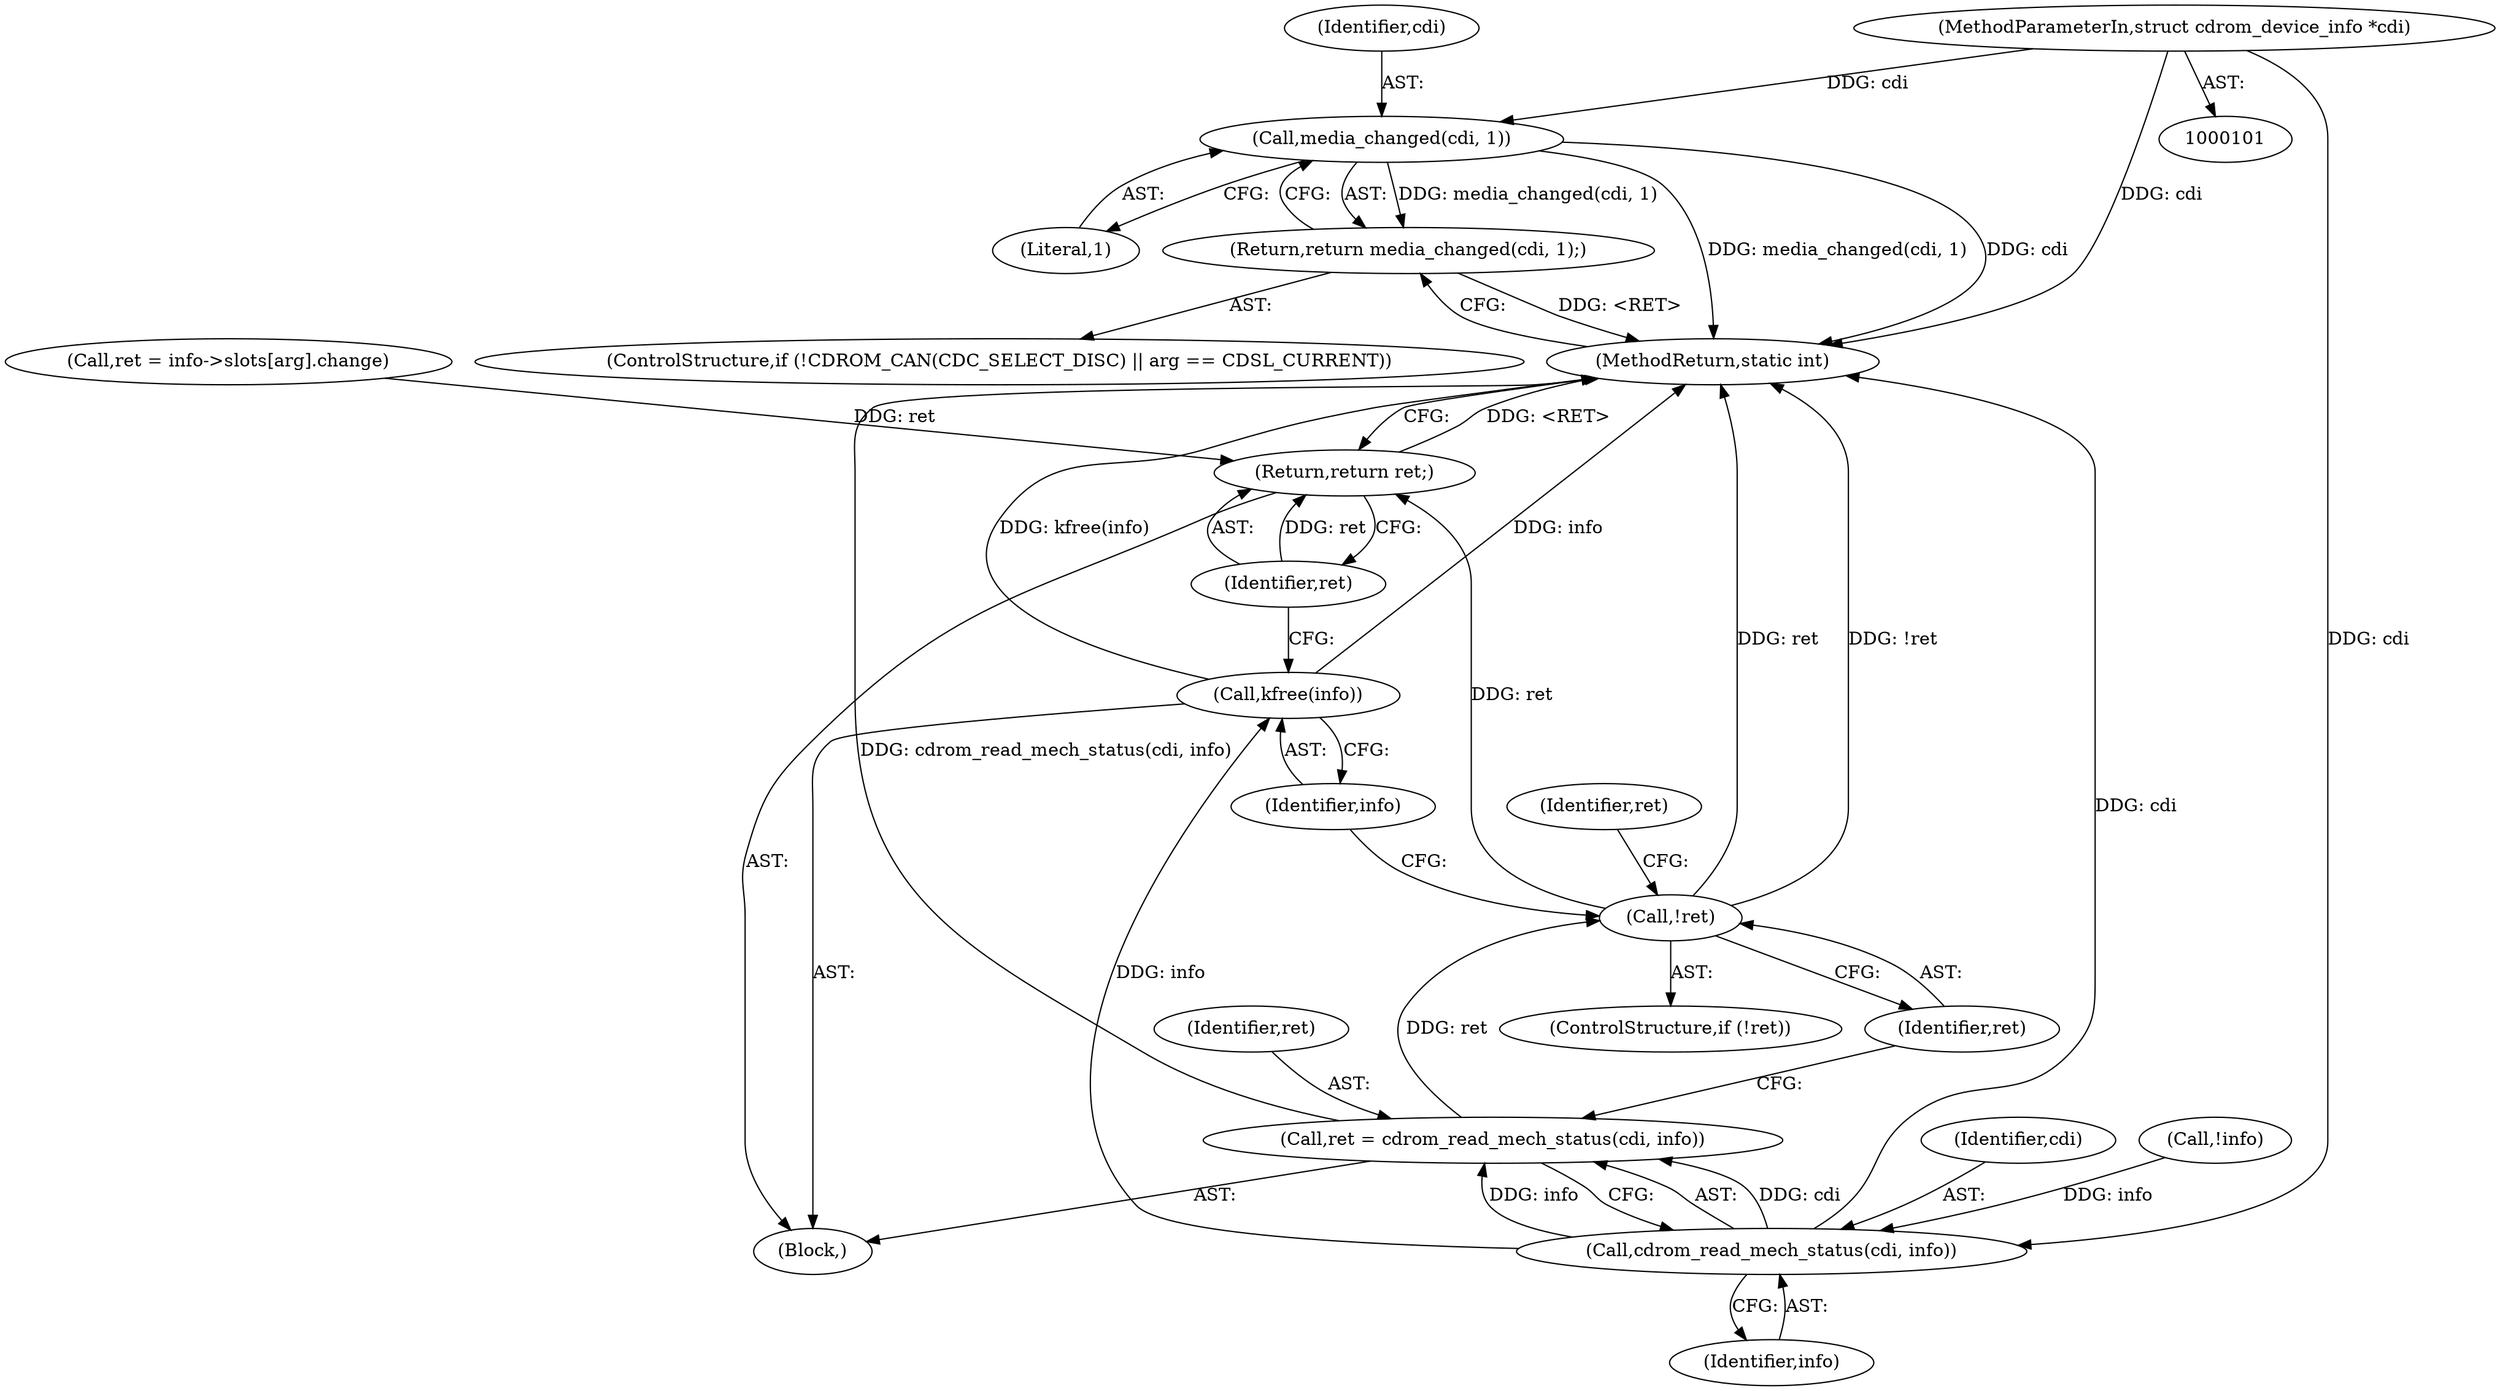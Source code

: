 digraph "0_linux_9de4ee40547fd315d4a0ed1dd15a2fa3559ad707@pointer" {
"1000102" [label="(MethodParameterIn,struct cdrom_device_info *cdi)"];
"1000126" [label="(Call,media_changed(cdi, 1))"];
"1000125" [label="(Return,return media_changed(cdi, 1);)"];
"1000155" [label="(Call,cdrom_read_mech_status(cdi, info))"];
"1000153" [label="(Call,ret = cdrom_read_mech_status(cdi, info))"];
"1000159" [label="(Call,!ret)"];
"1000172" [label="(Return,return ret;)"];
"1000170" [label="(Call,kfree(info))"];
"1000157" [label="(Identifier,info)"];
"1000154" [label="(Identifier,ret)"];
"1000162" [label="(Identifier,ret)"];
"1000117" [label="(ControlStructure,if (!CDROM_CAN(CDC_SELECT_DISC) || arg == CDSL_CURRENT))"];
"1000153" [label="(Call,ret = cdrom_read_mech_status(cdi, info))"];
"1000156" [label="(Identifier,cdi)"];
"1000155" [label="(Call,cdrom_read_mech_status(cdi, info))"];
"1000173" [label="(Identifier,ret)"];
"1000170" [label="(Call,kfree(info))"];
"1000161" [label="(Call,ret = info->slots[arg].change)"];
"1000160" [label="(Identifier,ret)"];
"1000174" [label="(MethodReturn,static int)"];
"1000104" [label="(Block,)"];
"1000128" [label="(Literal,1)"];
"1000126" [label="(Call,media_changed(cdi, 1))"];
"1000102" [label="(MethodParameterIn,struct cdrom_device_info *cdi)"];
"1000125" [label="(Return,return media_changed(cdi, 1);)"];
"1000158" [label="(ControlStructure,if (!ret))"];
"1000127" [label="(Identifier,cdi)"];
"1000148" [label="(Call,!info)"];
"1000171" [label="(Identifier,info)"];
"1000159" [label="(Call,!ret)"];
"1000172" [label="(Return,return ret;)"];
"1000102" -> "1000101"  [label="AST: "];
"1000102" -> "1000174"  [label="DDG: cdi"];
"1000102" -> "1000126"  [label="DDG: cdi"];
"1000102" -> "1000155"  [label="DDG: cdi"];
"1000126" -> "1000125"  [label="AST: "];
"1000126" -> "1000128"  [label="CFG: "];
"1000127" -> "1000126"  [label="AST: "];
"1000128" -> "1000126"  [label="AST: "];
"1000125" -> "1000126"  [label="CFG: "];
"1000126" -> "1000174"  [label="DDG: media_changed(cdi, 1)"];
"1000126" -> "1000174"  [label="DDG: cdi"];
"1000126" -> "1000125"  [label="DDG: media_changed(cdi, 1)"];
"1000125" -> "1000117"  [label="AST: "];
"1000174" -> "1000125"  [label="CFG: "];
"1000125" -> "1000174"  [label="DDG: <RET>"];
"1000155" -> "1000153"  [label="AST: "];
"1000155" -> "1000157"  [label="CFG: "];
"1000156" -> "1000155"  [label="AST: "];
"1000157" -> "1000155"  [label="AST: "];
"1000153" -> "1000155"  [label="CFG: "];
"1000155" -> "1000174"  [label="DDG: cdi"];
"1000155" -> "1000153"  [label="DDG: cdi"];
"1000155" -> "1000153"  [label="DDG: info"];
"1000148" -> "1000155"  [label="DDG: info"];
"1000155" -> "1000170"  [label="DDG: info"];
"1000153" -> "1000104"  [label="AST: "];
"1000154" -> "1000153"  [label="AST: "];
"1000160" -> "1000153"  [label="CFG: "];
"1000153" -> "1000174"  [label="DDG: cdrom_read_mech_status(cdi, info)"];
"1000153" -> "1000159"  [label="DDG: ret"];
"1000159" -> "1000158"  [label="AST: "];
"1000159" -> "1000160"  [label="CFG: "];
"1000160" -> "1000159"  [label="AST: "];
"1000162" -> "1000159"  [label="CFG: "];
"1000171" -> "1000159"  [label="CFG: "];
"1000159" -> "1000174"  [label="DDG: !ret"];
"1000159" -> "1000174"  [label="DDG: ret"];
"1000159" -> "1000172"  [label="DDG: ret"];
"1000172" -> "1000104"  [label="AST: "];
"1000172" -> "1000173"  [label="CFG: "];
"1000173" -> "1000172"  [label="AST: "];
"1000174" -> "1000172"  [label="CFG: "];
"1000172" -> "1000174"  [label="DDG: <RET>"];
"1000173" -> "1000172"  [label="DDG: ret"];
"1000161" -> "1000172"  [label="DDG: ret"];
"1000170" -> "1000104"  [label="AST: "];
"1000170" -> "1000171"  [label="CFG: "];
"1000171" -> "1000170"  [label="AST: "];
"1000173" -> "1000170"  [label="CFG: "];
"1000170" -> "1000174"  [label="DDG: kfree(info)"];
"1000170" -> "1000174"  [label="DDG: info"];
}
